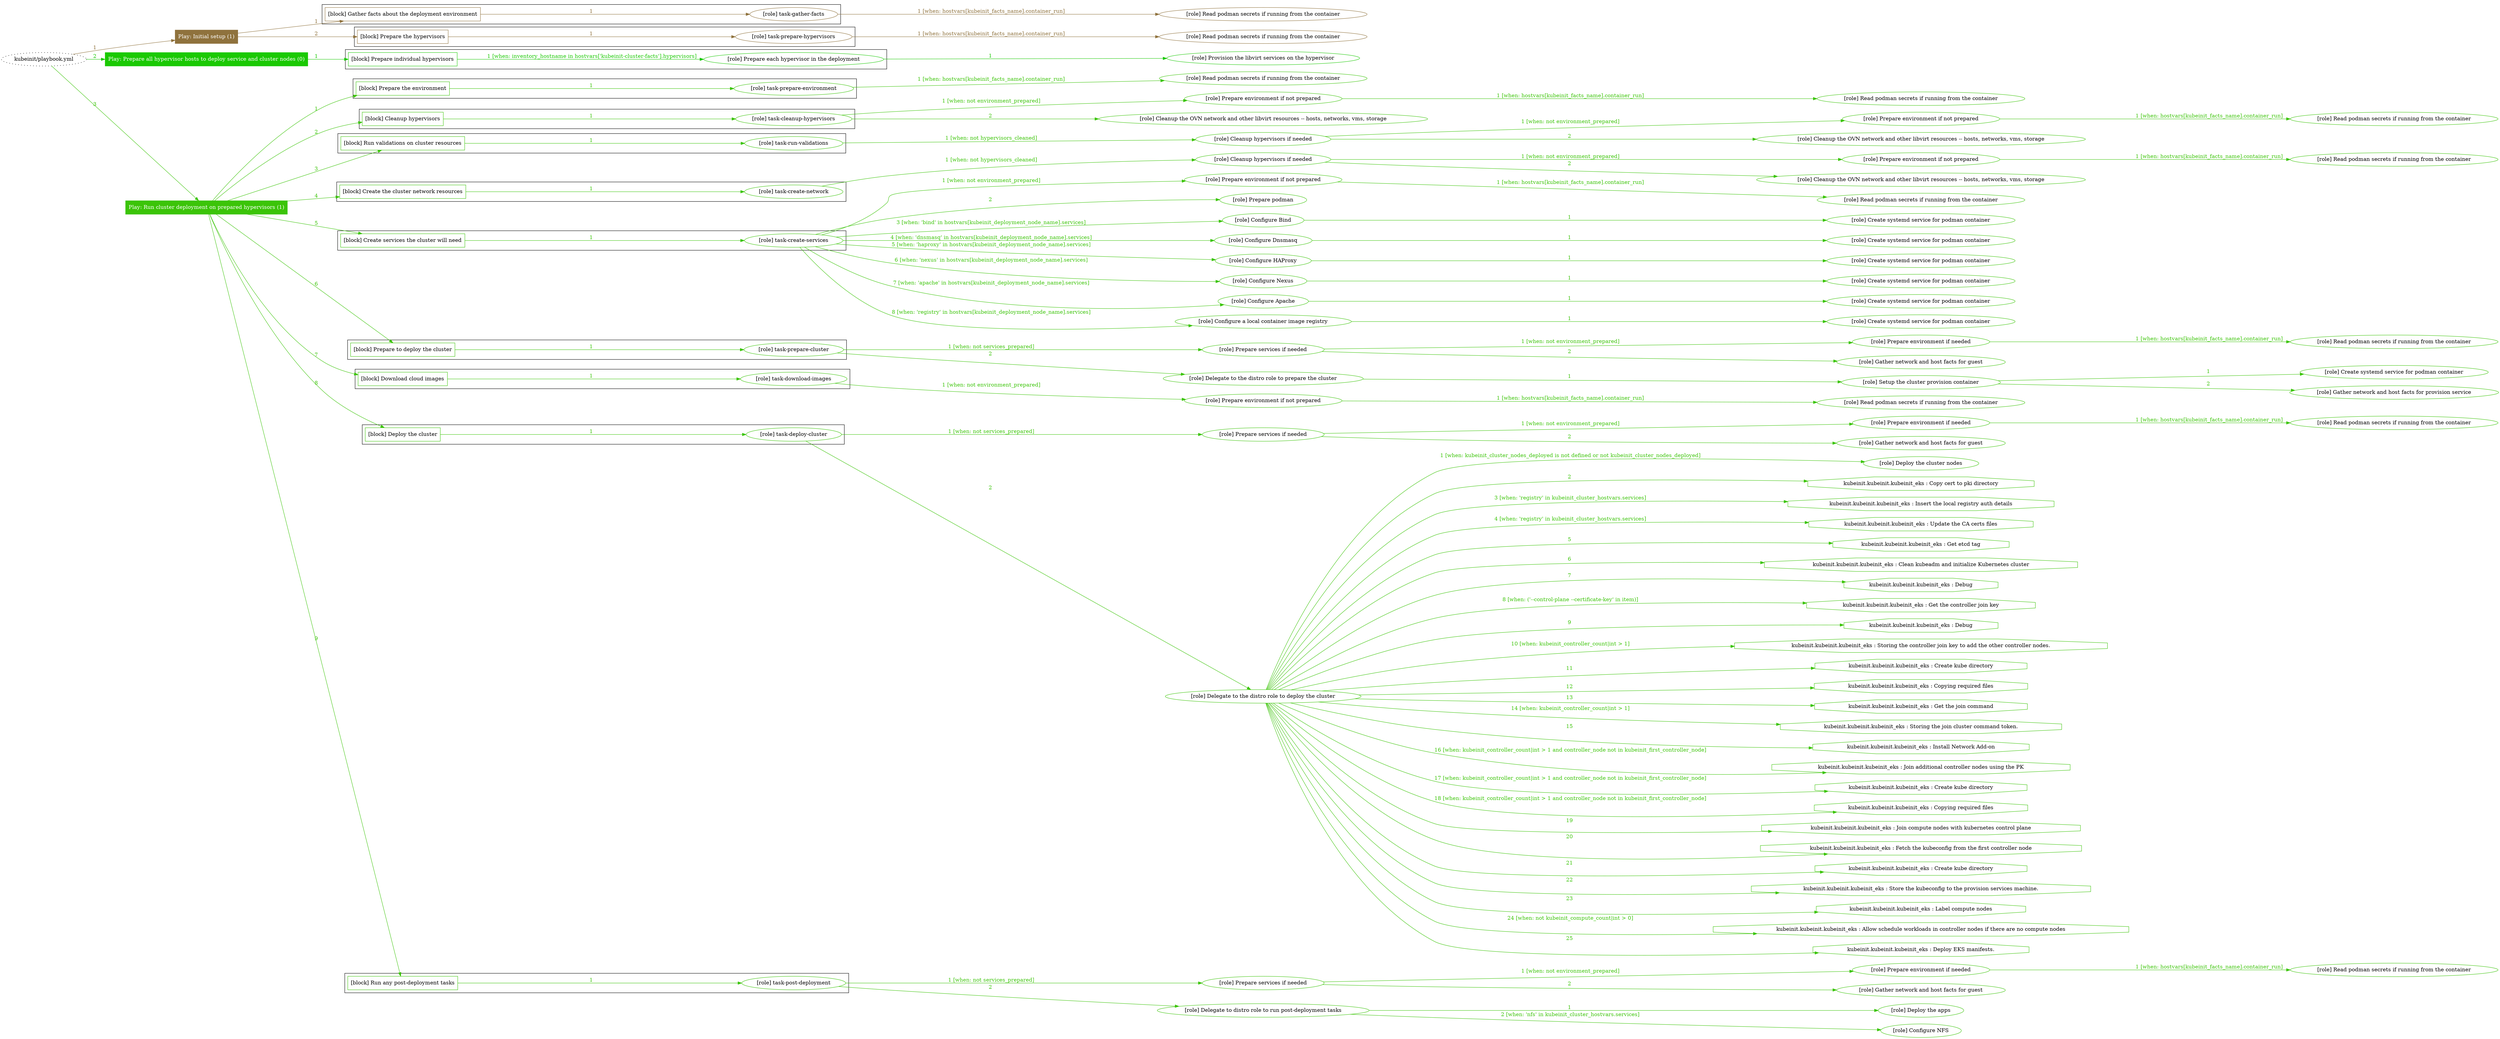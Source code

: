 digraph {
	graph [concentrate=true ordering=in rankdir=LR ratio=fill]
	edge [esep=5 sep=10]
	"kubeinit/playbook.yml" [id=root_node style=dotted]
	play_2debabce [label="Play: Initial setup (1)" color="#8f723d" fontcolor="#ffffff" id=play_2debabce shape=box style=filled tooltip=localhost]
	"kubeinit/playbook.yml" -> play_2debabce [label="1 " color="#8f723d" fontcolor="#8f723d" id=edge_e1197b5b labeltooltip="1 " tooltip="1 "]
	subgraph "Read podman secrets if running from the container" {
		role_6778c877 [label="[role] Read podman secrets if running from the container" color="#8f723d" id=role_6778c877 tooltip="Read podman secrets if running from the container"]
	}
	subgraph "task-gather-facts" {
		role_4df541e1 [label="[role] task-gather-facts" color="#8f723d" id=role_4df541e1 tooltip="task-gather-facts"]
		role_4df541e1 -> role_6778c877 [label="1 [when: hostvars[kubeinit_facts_name].container_run]" color="#8f723d" fontcolor="#8f723d" id=edge_f041a849 labeltooltip="1 [when: hostvars[kubeinit_facts_name].container_run]" tooltip="1 [when: hostvars[kubeinit_facts_name].container_run]"]
	}
	subgraph "Read podman secrets if running from the container" {
		role_c3018ef5 [label="[role] Read podman secrets if running from the container" color="#8f723d" id=role_c3018ef5 tooltip="Read podman secrets if running from the container"]
	}
	subgraph "task-prepare-hypervisors" {
		role_6614b543 [label="[role] task-prepare-hypervisors" color="#8f723d" id=role_6614b543 tooltip="task-prepare-hypervisors"]
		role_6614b543 -> role_c3018ef5 [label="1 [when: hostvars[kubeinit_facts_name].container_run]" color="#8f723d" fontcolor="#8f723d" id=edge_396062b9 labeltooltip="1 [when: hostvars[kubeinit_facts_name].container_run]" tooltip="1 [when: hostvars[kubeinit_facts_name].container_run]"]
	}
	subgraph "Play: Initial setup (1)" {
		play_2debabce -> block_d65ee926 [label=1 color="#8f723d" fontcolor="#8f723d" id=edge_86c8ff8d labeltooltip=1 tooltip=1]
		subgraph cluster_block_d65ee926 {
			block_d65ee926 [label="[block] Gather facts about the deployment environment" color="#8f723d" id=block_d65ee926 labeltooltip="Gather facts about the deployment environment" shape=box tooltip="Gather facts about the deployment environment"]
			block_d65ee926 -> role_4df541e1 [label="1 " color="#8f723d" fontcolor="#8f723d" id=edge_074c34e8 labeltooltip="1 " tooltip="1 "]
		}
		play_2debabce -> block_c781c0c9 [label=2 color="#8f723d" fontcolor="#8f723d" id=edge_d5382105 labeltooltip=2 tooltip=2]
		subgraph cluster_block_c781c0c9 {
			block_c781c0c9 [label="[block] Prepare the hypervisors" color="#8f723d" id=block_c781c0c9 labeltooltip="Prepare the hypervisors" shape=box tooltip="Prepare the hypervisors"]
			block_c781c0c9 -> role_6614b543 [label="1 " color="#8f723d" fontcolor="#8f723d" id=edge_3aa88e3d labeltooltip="1 " tooltip="1 "]
		}
	}
	play_f5836e18 [label="Play: Prepare all hypervisor hosts to deploy service and cluster nodes (0)" color="#1ac903" fontcolor="#ffffff" id=play_f5836e18 shape=box style=filled tooltip="Play: Prepare all hypervisor hosts to deploy service and cluster nodes (0)"]
	"kubeinit/playbook.yml" -> play_f5836e18 [label="2 " color="#1ac903" fontcolor="#1ac903" id=edge_03a5427c labeltooltip="2 " tooltip="2 "]
	subgraph "Provision the libvirt services on the hypervisor" {
		role_d1e9e79e [label="[role] Provision the libvirt services on the hypervisor" color="#1ac903" id=role_d1e9e79e tooltip="Provision the libvirt services on the hypervisor"]
	}
	subgraph "Prepare each hypervisor in the deployment" {
		role_c26145b1 [label="[role] Prepare each hypervisor in the deployment" color="#1ac903" id=role_c26145b1 tooltip="Prepare each hypervisor in the deployment"]
		role_c26145b1 -> role_d1e9e79e [label="1 " color="#1ac903" fontcolor="#1ac903" id=edge_e0477441 labeltooltip="1 " tooltip="1 "]
	}
	subgraph "Play: Prepare all hypervisor hosts to deploy service and cluster nodes (0)" {
		play_f5836e18 -> block_539b7edf [label=1 color="#1ac903" fontcolor="#1ac903" id=edge_73501792 labeltooltip=1 tooltip=1]
		subgraph cluster_block_539b7edf {
			block_539b7edf [label="[block] Prepare individual hypervisors" color="#1ac903" id=block_539b7edf labeltooltip="Prepare individual hypervisors" shape=box tooltip="Prepare individual hypervisors"]
			block_539b7edf -> role_c26145b1 [label="1 [when: inventory_hostname in hostvars['kubeinit-cluster-facts'].hypervisors]" color="#1ac903" fontcolor="#1ac903" id=edge_26303ba3 labeltooltip="1 [when: inventory_hostname in hostvars['kubeinit-cluster-facts'].hypervisors]" tooltip="1 [when: inventory_hostname in hostvars['kubeinit-cluster-facts'].hypervisors]"]
		}
	}
	play_60824f53 [label="Play: Run cluster deployment on prepared hypervisors (1)" color="#3bc408" fontcolor="#ffffff" id=play_60824f53 shape=box style=filled tooltip=localhost]
	"kubeinit/playbook.yml" -> play_60824f53 [label="3 " color="#3bc408" fontcolor="#3bc408" id=edge_b743c352 labeltooltip="3 " tooltip="3 "]
	subgraph "Read podman secrets if running from the container" {
		role_f7f3966a [label="[role] Read podman secrets if running from the container" color="#3bc408" id=role_f7f3966a tooltip="Read podman secrets if running from the container"]
	}
	subgraph "task-prepare-environment" {
		role_0b0209d3 [label="[role] task-prepare-environment" color="#3bc408" id=role_0b0209d3 tooltip="task-prepare-environment"]
		role_0b0209d3 -> role_f7f3966a [label="1 [when: hostvars[kubeinit_facts_name].container_run]" color="#3bc408" fontcolor="#3bc408" id=edge_3bb66670 labeltooltip="1 [when: hostvars[kubeinit_facts_name].container_run]" tooltip="1 [when: hostvars[kubeinit_facts_name].container_run]"]
	}
	subgraph "Read podman secrets if running from the container" {
		role_82c64aee [label="[role] Read podman secrets if running from the container" color="#3bc408" id=role_82c64aee tooltip="Read podman secrets if running from the container"]
	}
	subgraph "Prepare environment if not prepared" {
		role_63bb7e0e [label="[role] Prepare environment if not prepared" color="#3bc408" id=role_63bb7e0e tooltip="Prepare environment if not prepared"]
		role_63bb7e0e -> role_82c64aee [label="1 [when: hostvars[kubeinit_facts_name].container_run]" color="#3bc408" fontcolor="#3bc408" id=edge_87ce5682 labeltooltip="1 [when: hostvars[kubeinit_facts_name].container_run]" tooltip="1 [when: hostvars[kubeinit_facts_name].container_run]"]
	}
	subgraph "Cleanup the OVN network and other libvirt resources -- hosts, networks, vms, storage" {
		role_b8024c46 [label="[role] Cleanup the OVN network and other libvirt resources -- hosts, networks, vms, storage" color="#3bc408" id=role_b8024c46 tooltip="Cleanup the OVN network and other libvirt resources -- hosts, networks, vms, storage"]
	}
	subgraph "task-cleanup-hypervisors" {
		role_487a2fe7 [label="[role] task-cleanup-hypervisors" color="#3bc408" id=role_487a2fe7 tooltip="task-cleanup-hypervisors"]
		role_487a2fe7 -> role_63bb7e0e [label="1 [when: not environment_prepared]" color="#3bc408" fontcolor="#3bc408" id=edge_cd4dc619 labeltooltip="1 [when: not environment_prepared]" tooltip="1 [when: not environment_prepared]"]
		role_487a2fe7 -> role_b8024c46 [label="2 " color="#3bc408" fontcolor="#3bc408" id=edge_4949f44d labeltooltip="2 " tooltip="2 "]
	}
	subgraph "Read podman secrets if running from the container" {
		role_f32b2ce7 [label="[role] Read podman secrets if running from the container" color="#3bc408" id=role_f32b2ce7 tooltip="Read podman secrets if running from the container"]
	}
	subgraph "Prepare environment if not prepared" {
		role_ce9cb657 [label="[role] Prepare environment if not prepared" color="#3bc408" id=role_ce9cb657 tooltip="Prepare environment if not prepared"]
		role_ce9cb657 -> role_f32b2ce7 [label="1 [when: hostvars[kubeinit_facts_name].container_run]" color="#3bc408" fontcolor="#3bc408" id=edge_793986da labeltooltip="1 [when: hostvars[kubeinit_facts_name].container_run]" tooltip="1 [when: hostvars[kubeinit_facts_name].container_run]"]
	}
	subgraph "Cleanup the OVN network and other libvirt resources -- hosts, networks, vms, storage" {
		role_804e8fab [label="[role] Cleanup the OVN network and other libvirt resources -- hosts, networks, vms, storage" color="#3bc408" id=role_804e8fab tooltip="Cleanup the OVN network and other libvirt resources -- hosts, networks, vms, storage"]
	}
	subgraph "Cleanup hypervisors if needed" {
		role_17ee4fcb [label="[role] Cleanup hypervisors if needed" color="#3bc408" id=role_17ee4fcb tooltip="Cleanup hypervisors if needed"]
		role_17ee4fcb -> role_ce9cb657 [label="1 [when: not environment_prepared]" color="#3bc408" fontcolor="#3bc408" id=edge_e5da4814 labeltooltip="1 [when: not environment_prepared]" tooltip="1 [when: not environment_prepared]"]
		role_17ee4fcb -> role_804e8fab [label="2 " color="#3bc408" fontcolor="#3bc408" id=edge_6ee99412 labeltooltip="2 " tooltip="2 "]
	}
	subgraph "task-run-validations" {
		role_95edbf42 [label="[role] task-run-validations" color="#3bc408" id=role_95edbf42 tooltip="task-run-validations"]
		role_95edbf42 -> role_17ee4fcb [label="1 [when: not hypervisors_cleaned]" color="#3bc408" fontcolor="#3bc408" id=edge_7573ad0f labeltooltip="1 [when: not hypervisors_cleaned]" tooltip="1 [when: not hypervisors_cleaned]"]
	}
	subgraph "Read podman secrets if running from the container" {
		role_aef76e78 [label="[role] Read podman secrets if running from the container" color="#3bc408" id=role_aef76e78 tooltip="Read podman secrets if running from the container"]
	}
	subgraph "Prepare environment if not prepared" {
		role_dae544b1 [label="[role] Prepare environment if not prepared" color="#3bc408" id=role_dae544b1 tooltip="Prepare environment if not prepared"]
		role_dae544b1 -> role_aef76e78 [label="1 [when: hostvars[kubeinit_facts_name].container_run]" color="#3bc408" fontcolor="#3bc408" id=edge_7918e504 labeltooltip="1 [when: hostvars[kubeinit_facts_name].container_run]" tooltip="1 [when: hostvars[kubeinit_facts_name].container_run]"]
	}
	subgraph "Cleanup the OVN network and other libvirt resources -- hosts, networks, vms, storage" {
		role_9623f2fd [label="[role] Cleanup the OVN network and other libvirt resources -- hosts, networks, vms, storage" color="#3bc408" id=role_9623f2fd tooltip="Cleanup the OVN network and other libvirt resources -- hosts, networks, vms, storage"]
	}
	subgraph "Cleanup hypervisors if needed" {
		role_ad4b99c8 [label="[role] Cleanup hypervisors if needed" color="#3bc408" id=role_ad4b99c8 tooltip="Cleanup hypervisors if needed"]
		role_ad4b99c8 -> role_dae544b1 [label="1 [when: not environment_prepared]" color="#3bc408" fontcolor="#3bc408" id=edge_47aa13e0 labeltooltip="1 [when: not environment_prepared]" tooltip="1 [when: not environment_prepared]"]
		role_ad4b99c8 -> role_9623f2fd [label="2 " color="#3bc408" fontcolor="#3bc408" id=edge_b0e887f3 labeltooltip="2 " tooltip="2 "]
	}
	subgraph "task-create-network" {
		role_477ec957 [label="[role] task-create-network" color="#3bc408" id=role_477ec957 tooltip="task-create-network"]
		role_477ec957 -> role_ad4b99c8 [label="1 [when: not hypervisors_cleaned]" color="#3bc408" fontcolor="#3bc408" id=edge_0bcda277 labeltooltip="1 [when: not hypervisors_cleaned]" tooltip="1 [when: not hypervisors_cleaned]"]
	}
	subgraph "Read podman secrets if running from the container" {
		role_c0d10f2e [label="[role] Read podman secrets if running from the container" color="#3bc408" id=role_c0d10f2e tooltip="Read podman secrets if running from the container"]
	}
	subgraph "Prepare environment if not prepared" {
		role_c0b7b115 [label="[role] Prepare environment if not prepared" color="#3bc408" id=role_c0b7b115 tooltip="Prepare environment if not prepared"]
		role_c0b7b115 -> role_c0d10f2e [label="1 [when: hostvars[kubeinit_facts_name].container_run]" color="#3bc408" fontcolor="#3bc408" id=edge_d4b968d6 labeltooltip="1 [when: hostvars[kubeinit_facts_name].container_run]" tooltip="1 [when: hostvars[kubeinit_facts_name].container_run]"]
	}
	subgraph "Prepare podman" {
		role_b0147e9f [label="[role] Prepare podman" color="#3bc408" id=role_b0147e9f tooltip="Prepare podman"]
	}
	subgraph "Create systemd service for podman container" {
		role_19a5605a [label="[role] Create systemd service for podman container" color="#3bc408" id=role_19a5605a tooltip="Create systemd service for podman container"]
	}
	subgraph "Configure Bind" {
		role_1ca18a76 [label="[role] Configure Bind" color="#3bc408" id=role_1ca18a76 tooltip="Configure Bind"]
		role_1ca18a76 -> role_19a5605a [label="1 " color="#3bc408" fontcolor="#3bc408" id=edge_c5a143d1 labeltooltip="1 " tooltip="1 "]
	}
	subgraph "Create systemd service for podman container" {
		role_12cf1755 [label="[role] Create systemd service for podman container" color="#3bc408" id=role_12cf1755 tooltip="Create systemd service for podman container"]
	}
	subgraph "Configure Dnsmasq" {
		role_2d107aab [label="[role] Configure Dnsmasq" color="#3bc408" id=role_2d107aab tooltip="Configure Dnsmasq"]
		role_2d107aab -> role_12cf1755 [label="1 " color="#3bc408" fontcolor="#3bc408" id=edge_304700b1 labeltooltip="1 " tooltip="1 "]
	}
	subgraph "Create systemd service for podman container" {
		role_8af881ea [label="[role] Create systemd service for podman container" color="#3bc408" id=role_8af881ea tooltip="Create systemd service for podman container"]
	}
	subgraph "Configure HAProxy" {
		role_9486be0d [label="[role] Configure HAProxy" color="#3bc408" id=role_9486be0d tooltip="Configure HAProxy"]
		role_9486be0d -> role_8af881ea [label="1 " color="#3bc408" fontcolor="#3bc408" id=edge_3a0626c7 labeltooltip="1 " tooltip="1 "]
	}
	subgraph "Create systemd service for podman container" {
		role_55476ea7 [label="[role] Create systemd service for podman container" color="#3bc408" id=role_55476ea7 tooltip="Create systemd service for podman container"]
	}
	subgraph "Configure Nexus" {
		role_92b4e157 [label="[role] Configure Nexus" color="#3bc408" id=role_92b4e157 tooltip="Configure Nexus"]
		role_92b4e157 -> role_55476ea7 [label="1 " color="#3bc408" fontcolor="#3bc408" id=edge_d2e55606 labeltooltip="1 " tooltip="1 "]
	}
	subgraph "Create systemd service for podman container" {
		role_6b853b06 [label="[role] Create systemd service for podman container" color="#3bc408" id=role_6b853b06 tooltip="Create systemd service for podman container"]
	}
	subgraph "Configure Apache" {
		role_76b8556a [label="[role] Configure Apache" color="#3bc408" id=role_76b8556a tooltip="Configure Apache"]
		role_76b8556a -> role_6b853b06 [label="1 " color="#3bc408" fontcolor="#3bc408" id=edge_ef32a585 labeltooltip="1 " tooltip="1 "]
	}
	subgraph "Create systemd service for podman container" {
		role_2f4004d8 [label="[role] Create systemd service for podman container" color="#3bc408" id=role_2f4004d8 tooltip="Create systemd service for podman container"]
	}
	subgraph "Configure a local container image registry" {
		role_62cf1586 [label="[role] Configure a local container image registry" color="#3bc408" id=role_62cf1586 tooltip="Configure a local container image registry"]
		role_62cf1586 -> role_2f4004d8 [label="1 " color="#3bc408" fontcolor="#3bc408" id=edge_7b9e1c8e labeltooltip="1 " tooltip="1 "]
	}
	subgraph "task-create-services" {
		role_2cd50824 [label="[role] task-create-services" color="#3bc408" id=role_2cd50824 tooltip="task-create-services"]
		role_2cd50824 -> role_c0b7b115 [label="1 [when: not environment_prepared]" color="#3bc408" fontcolor="#3bc408" id=edge_843591fb labeltooltip="1 [when: not environment_prepared]" tooltip="1 [when: not environment_prepared]"]
		role_2cd50824 -> role_b0147e9f [label="2 " color="#3bc408" fontcolor="#3bc408" id=edge_add28f8a labeltooltip="2 " tooltip="2 "]
		role_2cd50824 -> role_1ca18a76 [label="3 [when: 'bind' in hostvars[kubeinit_deployment_node_name].services]" color="#3bc408" fontcolor="#3bc408" id=edge_ce7a24f7 labeltooltip="3 [when: 'bind' in hostvars[kubeinit_deployment_node_name].services]" tooltip="3 [when: 'bind' in hostvars[kubeinit_deployment_node_name].services]"]
		role_2cd50824 -> role_2d107aab [label="4 [when: 'dnsmasq' in hostvars[kubeinit_deployment_node_name].services]" color="#3bc408" fontcolor="#3bc408" id=edge_f5a11def labeltooltip="4 [when: 'dnsmasq' in hostvars[kubeinit_deployment_node_name].services]" tooltip="4 [when: 'dnsmasq' in hostvars[kubeinit_deployment_node_name].services]"]
		role_2cd50824 -> role_9486be0d [label="5 [when: 'haproxy' in hostvars[kubeinit_deployment_node_name].services]" color="#3bc408" fontcolor="#3bc408" id=edge_1aec7628 labeltooltip="5 [when: 'haproxy' in hostvars[kubeinit_deployment_node_name].services]" tooltip="5 [when: 'haproxy' in hostvars[kubeinit_deployment_node_name].services]"]
		role_2cd50824 -> role_92b4e157 [label="6 [when: 'nexus' in hostvars[kubeinit_deployment_node_name].services]" color="#3bc408" fontcolor="#3bc408" id=edge_d008a6d3 labeltooltip="6 [when: 'nexus' in hostvars[kubeinit_deployment_node_name].services]" tooltip="6 [when: 'nexus' in hostvars[kubeinit_deployment_node_name].services]"]
		role_2cd50824 -> role_76b8556a [label="7 [when: 'apache' in hostvars[kubeinit_deployment_node_name].services]" color="#3bc408" fontcolor="#3bc408" id=edge_14003069 labeltooltip="7 [when: 'apache' in hostvars[kubeinit_deployment_node_name].services]" tooltip="7 [when: 'apache' in hostvars[kubeinit_deployment_node_name].services]"]
		role_2cd50824 -> role_62cf1586 [label="8 [when: 'registry' in hostvars[kubeinit_deployment_node_name].services]" color="#3bc408" fontcolor="#3bc408" id=edge_19f94b7e labeltooltip="8 [when: 'registry' in hostvars[kubeinit_deployment_node_name].services]" tooltip="8 [when: 'registry' in hostvars[kubeinit_deployment_node_name].services]"]
	}
	subgraph "Read podman secrets if running from the container" {
		role_59249914 [label="[role] Read podman secrets if running from the container" color="#3bc408" id=role_59249914 tooltip="Read podman secrets if running from the container"]
	}
	subgraph "Prepare environment if needed" {
		role_43a5028a [label="[role] Prepare environment if needed" color="#3bc408" id=role_43a5028a tooltip="Prepare environment if needed"]
		role_43a5028a -> role_59249914 [label="1 [when: hostvars[kubeinit_facts_name].container_run]" color="#3bc408" fontcolor="#3bc408" id=edge_1abba84f labeltooltip="1 [when: hostvars[kubeinit_facts_name].container_run]" tooltip="1 [when: hostvars[kubeinit_facts_name].container_run]"]
	}
	subgraph "Gather network and host facts for guest" {
		role_4a319633 [label="[role] Gather network and host facts for guest" color="#3bc408" id=role_4a319633 tooltip="Gather network and host facts for guest"]
	}
	subgraph "Prepare services if needed" {
		role_f7656da6 [label="[role] Prepare services if needed" color="#3bc408" id=role_f7656da6 tooltip="Prepare services if needed"]
		role_f7656da6 -> role_43a5028a [label="1 [when: not environment_prepared]" color="#3bc408" fontcolor="#3bc408" id=edge_333f72a7 labeltooltip="1 [when: not environment_prepared]" tooltip="1 [when: not environment_prepared]"]
		role_f7656da6 -> role_4a319633 [label="2 " color="#3bc408" fontcolor="#3bc408" id=edge_11488b9e labeltooltip="2 " tooltip="2 "]
	}
	subgraph "Create systemd service for podman container" {
		role_1980ddd5 [label="[role] Create systemd service for podman container" color="#3bc408" id=role_1980ddd5 tooltip="Create systemd service for podman container"]
	}
	subgraph "Gather network and host facts for provision service" {
		role_383c3435 [label="[role] Gather network and host facts for provision service" color="#3bc408" id=role_383c3435 tooltip="Gather network and host facts for provision service"]
	}
	subgraph "Setup the cluster provision container" {
		role_d678f0b4 [label="[role] Setup the cluster provision container" color="#3bc408" id=role_d678f0b4 tooltip="Setup the cluster provision container"]
		role_d678f0b4 -> role_1980ddd5 [label="1 " color="#3bc408" fontcolor="#3bc408" id=edge_a92abb35 labeltooltip="1 " tooltip="1 "]
		role_d678f0b4 -> role_383c3435 [label="2 " color="#3bc408" fontcolor="#3bc408" id=edge_46aa0afc labeltooltip="2 " tooltip="2 "]
	}
	subgraph "Delegate to the distro role to prepare the cluster" {
		role_06a207b2 [label="[role] Delegate to the distro role to prepare the cluster" color="#3bc408" id=role_06a207b2 tooltip="Delegate to the distro role to prepare the cluster"]
		role_06a207b2 -> role_d678f0b4 [label="1 " color="#3bc408" fontcolor="#3bc408" id=edge_0be8ae6d labeltooltip="1 " tooltip="1 "]
	}
	subgraph "task-prepare-cluster" {
		role_db1f0c0e [label="[role] task-prepare-cluster" color="#3bc408" id=role_db1f0c0e tooltip="task-prepare-cluster"]
		role_db1f0c0e -> role_f7656da6 [label="1 [when: not services_prepared]" color="#3bc408" fontcolor="#3bc408" id=edge_b1368a7c labeltooltip="1 [when: not services_prepared]" tooltip="1 [when: not services_prepared]"]
		role_db1f0c0e -> role_06a207b2 [label="2 " color="#3bc408" fontcolor="#3bc408" id=edge_ffbb9671 labeltooltip="2 " tooltip="2 "]
	}
	subgraph "Read podman secrets if running from the container" {
		role_fbb752c1 [label="[role] Read podman secrets if running from the container" color="#3bc408" id=role_fbb752c1 tooltip="Read podman secrets if running from the container"]
	}
	subgraph "Prepare environment if not prepared" {
		role_b8600f75 [label="[role] Prepare environment if not prepared" color="#3bc408" id=role_b8600f75 tooltip="Prepare environment if not prepared"]
		role_b8600f75 -> role_fbb752c1 [label="1 [when: hostvars[kubeinit_facts_name].container_run]" color="#3bc408" fontcolor="#3bc408" id=edge_5839eea8 labeltooltip="1 [when: hostvars[kubeinit_facts_name].container_run]" tooltip="1 [when: hostvars[kubeinit_facts_name].container_run]"]
	}
	subgraph "task-download-images" {
		role_8be0050e [label="[role] task-download-images" color="#3bc408" id=role_8be0050e tooltip="task-download-images"]
		role_8be0050e -> role_b8600f75 [label="1 [when: not environment_prepared]" color="#3bc408" fontcolor="#3bc408" id=edge_8b25628e labeltooltip="1 [when: not environment_prepared]" tooltip="1 [when: not environment_prepared]"]
	}
	subgraph "Read podman secrets if running from the container" {
		role_8e50449c [label="[role] Read podman secrets if running from the container" color="#3bc408" id=role_8e50449c tooltip="Read podman secrets if running from the container"]
	}
	subgraph "Prepare environment if needed" {
		role_20a77540 [label="[role] Prepare environment if needed" color="#3bc408" id=role_20a77540 tooltip="Prepare environment if needed"]
		role_20a77540 -> role_8e50449c [label="1 [when: hostvars[kubeinit_facts_name].container_run]" color="#3bc408" fontcolor="#3bc408" id=edge_44dc5260 labeltooltip="1 [when: hostvars[kubeinit_facts_name].container_run]" tooltip="1 [when: hostvars[kubeinit_facts_name].container_run]"]
	}
	subgraph "Gather network and host facts for guest" {
		role_139b5224 [label="[role] Gather network and host facts for guest" color="#3bc408" id=role_139b5224 tooltip="Gather network and host facts for guest"]
	}
	subgraph "Prepare services if needed" {
		role_bb6545ba [label="[role] Prepare services if needed" color="#3bc408" id=role_bb6545ba tooltip="Prepare services if needed"]
		role_bb6545ba -> role_20a77540 [label="1 [when: not environment_prepared]" color="#3bc408" fontcolor="#3bc408" id=edge_e8e7ef32 labeltooltip="1 [when: not environment_prepared]" tooltip="1 [when: not environment_prepared]"]
		role_bb6545ba -> role_139b5224 [label="2 " color="#3bc408" fontcolor="#3bc408" id=edge_e10bfffe labeltooltip="2 " tooltip="2 "]
	}
	subgraph "Deploy the cluster nodes" {
		role_ae8b1b7f [label="[role] Deploy the cluster nodes" color="#3bc408" id=role_ae8b1b7f tooltip="Deploy the cluster nodes"]
	}
	subgraph "Delegate to the distro role to deploy the cluster" {
		role_056b9601 [label="[role] Delegate to the distro role to deploy the cluster" color="#3bc408" id=role_056b9601 tooltip="Delegate to the distro role to deploy the cluster"]
		role_056b9601 -> role_ae8b1b7f [label="1 [when: kubeinit_cluster_nodes_deployed is not defined or not kubeinit_cluster_nodes_deployed]" color="#3bc408" fontcolor="#3bc408" id=edge_77c54778 labeltooltip="1 [when: kubeinit_cluster_nodes_deployed is not defined or not kubeinit_cluster_nodes_deployed]" tooltip="1 [when: kubeinit_cluster_nodes_deployed is not defined or not kubeinit_cluster_nodes_deployed]"]
		task_241d8b7f [label="kubeinit.kubeinit.kubeinit_eks : Copy cert to pki directory" color="#3bc408" id=task_241d8b7f shape=octagon tooltip="kubeinit.kubeinit.kubeinit_eks : Copy cert to pki directory"]
		role_056b9601 -> task_241d8b7f [label="2 " color="#3bc408" fontcolor="#3bc408" id=edge_e63d08d0 labeltooltip="2 " tooltip="2 "]
		task_05a95060 [label="kubeinit.kubeinit.kubeinit_eks : Insert the local registry auth details" color="#3bc408" id=task_05a95060 shape=octagon tooltip="kubeinit.kubeinit.kubeinit_eks : Insert the local registry auth details"]
		role_056b9601 -> task_05a95060 [label="3 [when: 'registry' in kubeinit_cluster_hostvars.services]" color="#3bc408" fontcolor="#3bc408" id=edge_fe17f5ce labeltooltip="3 [when: 'registry' in kubeinit_cluster_hostvars.services]" tooltip="3 [when: 'registry' in kubeinit_cluster_hostvars.services]"]
		task_ec40f45a [label="kubeinit.kubeinit.kubeinit_eks : Update the CA certs files" color="#3bc408" id=task_ec40f45a shape=octagon tooltip="kubeinit.kubeinit.kubeinit_eks : Update the CA certs files"]
		role_056b9601 -> task_ec40f45a [label="4 [when: 'registry' in kubeinit_cluster_hostvars.services]" color="#3bc408" fontcolor="#3bc408" id=edge_3ea55f3b labeltooltip="4 [when: 'registry' in kubeinit_cluster_hostvars.services]" tooltip="4 [when: 'registry' in kubeinit_cluster_hostvars.services]"]
		task_94771380 [label="kubeinit.kubeinit.kubeinit_eks : Get etcd tag" color="#3bc408" id=task_94771380 shape=octagon tooltip="kubeinit.kubeinit.kubeinit_eks : Get etcd tag"]
		role_056b9601 -> task_94771380 [label="5 " color="#3bc408" fontcolor="#3bc408" id=edge_338e4732 labeltooltip="5 " tooltip="5 "]
		task_6d64f363 [label="kubeinit.kubeinit.kubeinit_eks : Clean kubeadm and initialize Kubernetes cluster" color="#3bc408" id=task_6d64f363 shape=octagon tooltip="kubeinit.kubeinit.kubeinit_eks : Clean kubeadm and initialize Kubernetes cluster"]
		role_056b9601 -> task_6d64f363 [label="6 " color="#3bc408" fontcolor="#3bc408" id=edge_905c3f8f labeltooltip="6 " tooltip="6 "]
		task_31fef177 [label="kubeinit.kubeinit.kubeinit_eks : Debug" color="#3bc408" id=task_31fef177 shape=octagon tooltip="kubeinit.kubeinit.kubeinit_eks : Debug"]
		role_056b9601 -> task_31fef177 [label="7 " color="#3bc408" fontcolor="#3bc408" id=edge_7ede1b4d labeltooltip="7 " tooltip="7 "]
		task_346046a5 [label="kubeinit.kubeinit.kubeinit_eks : Get the controller join key" color="#3bc408" id=task_346046a5 shape=octagon tooltip="kubeinit.kubeinit.kubeinit_eks : Get the controller join key"]
		role_056b9601 -> task_346046a5 [label="8 [when: ('--control-plane --certificate-key' in item)]" color="#3bc408" fontcolor="#3bc408" id=edge_130c6b35 labeltooltip="8 [when: ('--control-plane --certificate-key' in item)]" tooltip="8 [when: ('--control-plane --certificate-key' in item)]"]
		task_56aa235e [label="kubeinit.kubeinit.kubeinit_eks : Debug" color="#3bc408" id=task_56aa235e shape=octagon tooltip="kubeinit.kubeinit.kubeinit_eks : Debug"]
		role_056b9601 -> task_56aa235e [label="9 " color="#3bc408" fontcolor="#3bc408" id=edge_e75b3b56 labeltooltip="9 " tooltip="9 "]
		task_0186eb08 [label="kubeinit.kubeinit.kubeinit_eks : Storing the controller join key to add the other controller nodes." color="#3bc408" id=task_0186eb08 shape=octagon tooltip="kubeinit.kubeinit.kubeinit_eks : Storing the controller join key to add the other controller nodes."]
		role_056b9601 -> task_0186eb08 [label="10 [when: kubeinit_controller_count|int > 1]" color="#3bc408" fontcolor="#3bc408" id=edge_f405d83e labeltooltip="10 [when: kubeinit_controller_count|int > 1]" tooltip="10 [when: kubeinit_controller_count|int > 1]"]
		task_fdc9975c [label="kubeinit.kubeinit.kubeinit_eks : Create kube directory" color="#3bc408" id=task_fdc9975c shape=octagon tooltip="kubeinit.kubeinit.kubeinit_eks : Create kube directory"]
		role_056b9601 -> task_fdc9975c [label="11 " color="#3bc408" fontcolor="#3bc408" id=edge_6b4a7ded labeltooltip="11 " tooltip="11 "]
		task_fd39bbd3 [label="kubeinit.kubeinit.kubeinit_eks : Copying required files" color="#3bc408" id=task_fd39bbd3 shape=octagon tooltip="kubeinit.kubeinit.kubeinit_eks : Copying required files"]
		role_056b9601 -> task_fd39bbd3 [label="12 " color="#3bc408" fontcolor="#3bc408" id=edge_064f9487 labeltooltip="12 " tooltip="12 "]
		task_562d74bf [label="kubeinit.kubeinit.kubeinit_eks : Get the join command" color="#3bc408" id=task_562d74bf shape=octagon tooltip="kubeinit.kubeinit.kubeinit_eks : Get the join command"]
		role_056b9601 -> task_562d74bf [label="13 " color="#3bc408" fontcolor="#3bc408" id=edge_7c52b77b labeltooltip="13 " tooltip="13 "]
		task_75dcd44c [label="kubeinit.kubeinit.kubeinit_eks : Storing the join cluster command token." color="#3bc408" id=task_75dcd44c shape=octagon tooltip="kubeinit.kubeinit.kubeinit_eks : Storing the join cluster command token."]
		role_056b9601 -> task_75dcd44c [label="14 [when: kubeinit_controller_count|int > 1]" color="#3bc408" fontcolor="#3bc408" id=edge_1633f0e7 labeltooltip="14 [when: kubeinit_controller_count|int > 1]" tooltip="14 [when: kubeinit_controller_count|int > 1]"]
		task_0c800e58 [label="kubeinit.kubeinit.kubeinit_eks : Install Network Add-on" color="#3bc408" id=task_0c800e58 shape=octagon tooltip="kubeinit.kubeinit.kubeinit_eks : Install Network Add-on"]
		role_056b9601 -> task_0c800e58 [label="15 " color="#3bc408" fontcolor="#3bc408" id=edge_37a4953d labeltooltip="15 " tooltip="15 "]
		task_e02edfdb [label="kubeinit.kubeinit.kubeinit_eks : Join additional controller nodes using the PK" color="#3bc408" id=task_e02edfdb shape=octagon tooltip="kubeinit.kubeinit.kubeinit_eks : Join additional controller nodes using the PK"]
		role_056b9601 -> task_e02edfdb [label="16 [when: kubeinit_controller_count|int > 1 and controller_node not in kubeinit_first_controller_node]" color="#3bc408" fontcolor="#3bc408" id=edge_d376a971 labeltooltip="16 [when: kubeinit_controller_count|int > 1 and controller_node not in kubeinit_first_controller_node]" tooltip="16 [when: kubeinit_controller_count|int > 1 and controller_node not in kubeinit_first_controller_node]"]
		task_234cf084 [label="kubeinit.kubeinit.kubeinit_eks : Create kube directory" color="#3bc408" id=task_234cf084 shape=octagon tooltip="kubeinit.kubeinit.kubeinit_eks : Create kube directory"]
		role_056b9601 -> task_234cf084 [label="17 [when: kubeinit_controller_count|int > 1 and controller_node not in kubeinit_first_controller_node]" color="#3bc408" fontcolor="#3bc408" id=edge_d9ab71cf labeltooltip="17 [when: kubeinit_controller_count|int > 1 and controller_node not in kubeinit_first_controller_node]" tooltip="17 [when: kubeinit_controller_count|int > 1 and controller_node not in kubeinit_first_controller_node]"]
		task_12b6e8c3 [label="kubeinit.kubeinit.kubeinit_eks : Copying required files" color="#3bc408" id=task_12b6e8c3 shape=octagon tooltip="kubeinit.kubeinit.kubeinit_eks : Copying required files"]
		role_056b9601 -> task_12b6e8c3 [label="18 [when: kubeinit_controller_count|int > 1 and controller_node not in kubeinit_first_controller_node]" color="#3bc408" fontcolor="#3bc408" id=edge_7f2a4cb0 labeltooltip="18 [when: kubeinit_controller_count|int > 1 and controller_node not in kubeinit_first_controller_node]" tooltip="18 [when: kubeinit_controller_count|int > 1 and controller_node not in kubeinit_first_controller_node]"]
		task_596ece98 [label="kubeinit.kubeinit.kubeinit_eks : Join compute nodes with kubernetes control plane" color="#3bc408" id=task_596ece98 shape=octagon tooltip="kubeinit.kubeinit.kubeinit_eks : Join compute nodes with kubernetes control plane"]
		role_056b9601 -> task_596ece98 [label="19 " color="#3bc408" fontcolor="#3bc408" id=edge_e4ee9904 labeltooltip="19 " tooltip="19 "]
		task_6d9492c0 [label="kubeinit.kubeinit.kubeinit_eks : Fetch the kubeconfig from the first controller node" color="#3bc408" id=task_6d9492c0 shape=octagon tooltip="kubeinit.kubeinit.kubeinit_eks : Fetch the kubeconfig from the first controller node"]
		role_056b9601 -> task_6d9492c0 [label="20 " color="#3bc408" fontcolor="#3bc408" id=edge_22003ab7 labeltooltip="20 " tooltip="20 "]
		task_ee0ea63f [label="kubeinit.kubeinit.kubeinit_eks : Create kube directory" color="#3bc408" id=task_ee0ea63f shape=octagon tooltip="kubeinit.kubeinit.kubeinit_eks : Create kube directory"]
		role_056b9601 -> task_ee0ea63f [label="21 " color="#3bc408" fontcolor="#3bc408" id=edge_6c910c9a labeltooltip="21 " tooltip="21 "]
		task_43022e97 [label="kubeinit.kubeinit.kubeinit_eks : Store the kubeconfig to the provision services machine." color="#3bc408" id=task_43022e97 shape=octagon tooltip="kubeinit.kubeinit.kubeinit_eks : Store the kubeconfig to the provision services machine."]
		role_056b9601 -> task_43022e97 [label="22 " color="#3bc408" fontcolor="#3bc408" id=edge_f08da5a4 labeltooltip="22 " tooltip="22 "]
		task_750a4b32 [label="kubeinit.kubeinit.kubeinit_eks : Label compute nodes" color="#3bc408" id=task_750a4b32 shape=octagon tooltip="kubeinit.kubeinit.kubeinit_eks : Label compute nodes"]
		role_056b9601 -> task_750a4b32 [label="23 " color="#3bc408" fontcolor="#3bc408" id=edge_0daad1d7 labeltooltip="23 " tooltip="23 "]
		task_a145d8c9 [label="kubeinit.kubeinit.kubeinit_eks : Allow schedule workloads in controller nodes if there are no compute nodes" color="#3bc408" id=task_a145d8c9 shape=octagon tooltip="kubeinit.kubeinit.kubeinit_eks : Allow schedule workloads in controller nodes if there are no compute nodes"]
		role_056b9601 -> task_a145d8c9 [label="24 [when: not kubeinit_compute_count|int > 0]" color="#3bc408" fontcolor="#3bc408" id=edge_372c81ff labeltooltip="24 [when: not kubeinit_compute_count|int > 0]" tooltip="24 [when: not kubeinit_compute_count|int > 0]"]
		task_50060ec1 [label="kubeinit.kubeinit.kubeinit_eks : Deploy EKS manifests." color="#3bc408" id=task_50060ec1 shape=octagon tooltip="kubeinit.kubeinit.kubeinit_eks : Deploy EKS manifests."]
		role_056b9601 -> task_50060ec1 [label="25 " color="#3bc408" fontcolor="#3bc408" id=edge_04bbe408 labeltooltip="25 " tooltip="25 "]
	}
	subgraph "task-deploy-cluster" {
		role_6de92b3f [label="[role] task-deploy-cluster" color="#3bc408" id=role_6de92b3f tooltip="task-deploy-cluster"]
		role_6de92b3f -> role_bb6545ba [label="1 [when: not services_prepared]" color="#3bc408" fontcolor="#3bc408" id=edge_6cf7c365 labeltooltip="1 [when: not services_prepared]" tooltip="1 [when: not services_prepared]"]
		role_6de92b3f -> role_056b9601 [label="2 " color="#3bc408" fontcolor="#3bc408" id=edge_7a91384e labeltooltip="2 " tooltip="2 "]
	}
	subgraph "Read podman secrets if running from the container" {
		role_314b73f4 [label="[role] Read podman secrets if running from the container" color="#3bc408" id=role_314b73f4 tooltip="Read podman secrets if running from the container"]
	}
	subgraph "Prepare environment if needed" {
		role_0bf05187 [label="[role] Prepare environment if needed" color="#3bc408" id=role_0bf05187 tooltip="Prepare environment if needed"]
		role_0bf05187 -> role_314b73f4 [label="1 [when: hostvars[kubeinit_facts_name].container_run]" color="#3bc408" fontcolor="#3bc408" id=edge_18fd60ab labeltooltip="1 [when: hostvars[kubeinit_facts_name].container_run]" tooltip="1 [when: hostvars[kubeinit_facts_name].container_run]"]
	}
	subgraph "Gather network and host facts for guest" {
		role_9b000390 [label="[role] Gather network and host facts for guest" color="#3bc408" id=role_9b000390 tooltip="Gather network and host facts for guest"]
	}
	subgraph "Prepare services if needed" {
		role_baa4832e [label="[role] Prepare services if needed" color="#3bc408" id=role_baa4832e tooltip="Prepare services if needed"]
		role_baa4832e -> role_0bf05187 [label="1 [when: not environment_prepared]" color="#3bc408" fontcolor="#3bc408" id=edge_031dd55f labeltooltip="1 [when: not environment_prepared]" tooltip="1 [when: not environment_prepared]"]
		role_baa4832e -> role_9b000390 [label="2 " color="#3bc408" fontcolor="#3bc408" id=edge_62a83583 labeltooltip="2 " tooltip="2 "]
	}
	subgraph "Deploy the apps" {
		role_881955cd [label="[role] Deploy the apps" color="#3bc408" id=role_881955cd tooltip="Deploy the apps"]
	}
	subgraph "Configure NFS" {
		role_3e51d15e [label="[role] Configure NFS" color="#3bc408" id=role_3e51d15e tooltip="Configure NFS"]
	}
	subgraph "Delegate to distro role to run post-deployment tasks" {
		role_5d741893 [label="[role] Delegate to distro role to run post-deployment tasks" color="#3bc408" id=role_5d741893 tooltip="Delegate to distro role to run post-deployment tasks"]
		role_5d741893 -> role_881955cd [label="1 " color="#3bc408" fontcolor="#3bc408" id=edge_1db6d17f labeltooltip="1 " tooltip="1 "]
		role_5d741893 -> role_3e51d15e [label="2 [when: 'nfs' in kubeinit_cluster_hostvars.services]" color="#3bc408" fontcolor="#3bc408" id=edge_30db106d labeltooltip="2 [when: 'nfs' in kubeinit_cluster_hostvars.services]" tooltip="2 [when: 'nfs' in kubeinit_cluster_hostvars.services]"]
	}
	subgraph "task-post-deployment" {
		role_ece16409 [label="[role] task-post-deployment" color="#3bc408" id=role_ece16409 tooltip="task-post-deployment"]
		role_ece16409 -> role_baa4832e [label="1 [when: not services_prepared]" color="#3bc408" fontcolor="#3bc408" id=edge_effd0c22 labeltooltip="1 [when: not services_prepared]" tooltip="1 [when: not services_prepared]"]
		role_ece16409 -> role_5d741893 [label="2 " color="#3bc408" fontcolor="#3bc408" id=edge_caaa58b4 labeltooltip="2 " tooltip="2 "]
	}
	subgraph "Play: Run cluster deployment on prepared hypervisors (1)" {
		play_60824f53 -> block_28197c10 [label=1 color="#3bc408" fontcolor="#3bc408" id=edge_a653f66b labeltooltip=1 tooltip=1]
		subgraph cluster_block_28197c10 {
			block_28197c10 [label="[block] Prepare the environment" color="#3bc408" id=block_28197c10 labeltooltip="Prepare the environment" shape=box tooltip="Prepare the environment"]
			block_28197c10 -> role_0b0209d3 [label="1 " color="#3bc408" fontcolor="#3bc408" id=edge_b9674b13 labeltooltip="1 " tooltip="1 "]
		}
		play_60824f53 -> block_288fedec [label=2 color="#3bc408" fontcolor="#3bc408" id=edge_cabb1cbf labeltooltip=2 tooltip=2]
		subgraph cluster_block_288fedec {
			block_288fedec [label="[block] Cleanup hypervisors" color="#3bc408" id=block_288fedec labeltooltip="Cleanup hypervisors" shape=box tooltip="Cleanup hypervisors"]
			block_288fedec -> role_487a2fe7 [label="1 " color="#3bc408" fontcolor="#3bc408" id=edge_d203d1e9 labeltooltip="1 " tooltip="1 "]
		}
		play_60824f53 -> block_15cd1ead [label=3 color="#3bc408" fontcolor="#3bc408" id=edge_ed810dd3 labeltooltip=3 tooltip=3]
		subgraph cluster_block_15cd1ead {
			block_15cd1ead [label="[block] Run validations on cluster resources" color="#3bc408" id=block_15cd1ead labeltooltip="Run validations on cluster resources" shape=box tooltip="Run validations on cluster resources"]
			block_15cd1ead -> role_95edbf42 [label="1 " color="#3bc408" fontcolor="#3bc408" id=edge_fea69f09 labeltooltip="1 " tooltip="1 "]
		}
		play_60824f53 -> block_d5991aaa [label=4 color="#3bc408" fontcolor="#3bc408" id=edge_5d06a443 labeltooltip=4 tooltip=4]
		subgraph cluster_block_d5991aaa {
			block_d5991aaa [label="[block] Create the cluster network resources" color="#3bc408" id=block_d5991aaa labeltooltip="Create the cluster network resources" shape=box tooltip="Create the cluster network resources"]
			block_d5991aaa -> role_477ec957 [label="1 " color="#3bc408" fontcolor="#3bc408" id=edge_340f2982 labeltooltip="1 " tooltip="1 "]
		}
		play_60824f53 -> block_45f5b873 [label=5 color="#3bc408" fontcolor="#3bc408" id=edge_04c72e1c labeltooltip=5 tooltip=5]
		subgraph cluster_block_45f5b873 {
			block_45f5b873 [label="[block] Create services the cluster will need" color="#3bc408" id=block_45f5b873 labeltooltip="Create services the cluster will need" shape=box tooltip="Create services the cluster will need"]
			block_45f5b873 -> role_2cd50824 [label="1 " color="#3bc408" fontcolor="#3bc408" id=edge_3a50f2e3 labeltooltip="1 " tooltip="1 "]
		}
		play_60824f53 -> block_1a0b061b [label=6 color="#3bc408" fontcolor="#3bc408" id=edge_e6656392 labeltooltip=6 tooltip=6]
		subgraph cluster_block_1a0b061b {
			block_1a0b061b [label="[block] Prepare to deploy the cluster" color="#3bc408" id=block_1a0b061b labeltooltip="Prepare to deploy the cluster" shape=box tooltip="Prepare to deploy the cluster"]
			block_1a0b061b -> role_db1f0c0e [label="1 " color="#3bc408" fontcolor="#3bc408" id=edge_b3e55bcf labeltooltip="1 " tooltip="1 "]
		}
		play_60824f53 -> block_7aa50765 [label=7 color="#3bc408" fontcolor="#3bc408" id=edge_33d59f90 labeltooltip=7 tooltip=7]
		subgraph cluster_block_7aa50765 {
			block_7aa50765 [label="[block] Download cloud images" color="#3bc408" id=block_7aa50765 labeltooltip="Download cloud images" shape=box tooltip="Download cloud images"]
			block_7aa50765 -> role_8be0050e [label="1 " color="#3bc408" fontcolor="#3bc408" id=edge_84663278 labeltooltip="1 " tooltip="1 "]
		}
		play_60824f53 -> block_5d68a531 [label=8 color="#3bc408" fontcolor="#3bc408" id=edge_bf8f3396 labeltooltip=8 tooltip=8]
		subgraph cluster_block_5d68a531 {
			block_5d68a531 [label="[block] Deploy the cluster" color="#3bc408" id=block_5d68a531 labeltooltip="Deploy the cluster" shape=box tooltip="Deploy the cluster"]
			block_5d68a531 -> role_6de92b3f [label="1 " color="#3bc408" fontcolor="#3bc408" id=edge_d1762a5a labeltooltip="1 " tooltip="1 "]
		}
		play_60824f53 -> block_17ae5c8d [label=9 color="#3bc408" fontcolor="#3bc408" id=edge_ab8e80c0 labeltooltip=9 tooltip=9]
		subgraph cluster_block_17ae5c8d {
			block_17ae5c8d [label="[block] Run any post-deployment tasks" color="#3bc408" id=block_17ae5c8d labeltooltip="Run any post-deployment tasks" shape=box tooltip="Run any post-deployment tasks"]
			block_17ae5c8d -> role_ece16409 [label="1 " color="#3bc408" fontcolor="#3bc408" id=edge_1016d425 labeltooltip="1 " tooltip="1 "]
		}
	}
}
